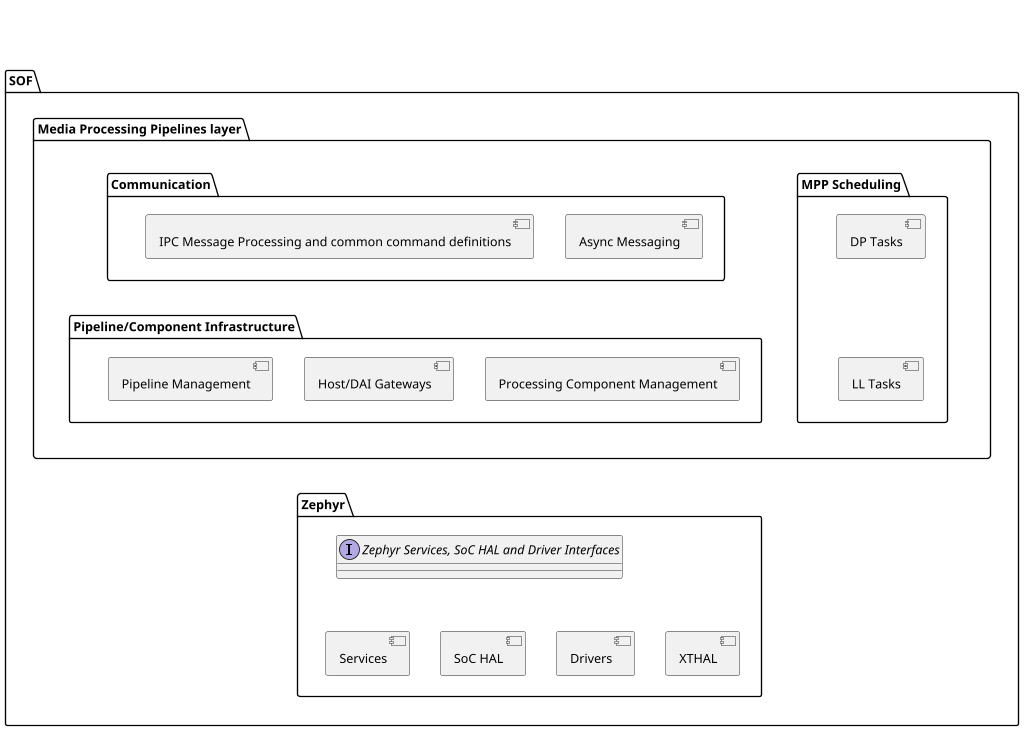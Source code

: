 @startuml

allowmixing

scale max 1024 width

package "SOF" {

	package "Media Processing Pipelines layer" as MEDIA_PROCESSING_PIPELINES {
		package "MPP Scheduling" as MPP_SCHEDULING {
		component "LL Tasks" as LL_TASKS
		component "DP Tasks" as DP_TASKS

		DP_TASKS -[hidden]down- LL_TASKS
		}

		package "Communication" as COMMUNICATION {
			component "IPC Message Processing and common command definitions" as IPC_MESSAGE_PROCESSING
			component "Async Messaging" as ASYNC_MESSAGING

			IPC_MESSAGE_PROCESSING -[hidden]right- ASYNC_MESSAGING
		}

		package "Pipeline/Component Infrastructure" as PIPELINE_COMPONENT_INFRASTRUCTURE {
			component "Pipeline Management" as PIPELINE_MANAGEMENT
			component "Host/DAI Gateways" as HOST_DAI_GATEWAYS
			component "Processing Component Management" as PROCESSING_COMPONENT_MANAGEMENT

			PIPELINE_MANAGEMENT -[hidden]right- HOST_DAI_GATEWAYS
			HOST_DAI_GATEWAYS -[hidden]right- PROCESSING_COMPONENT_MANAGEMENT
		}

		COMMUNICATION -[hidden]down- PIPELINE_COMPONENT_INFRASTRUCTURE
		COMMUNICATION -[hidden]right- MPP_SCHEDULING
	}

	package "Zephyr" as ZEPHYR {
		interface "Zephyr Services, SoC HAL and Driver Interfaces" as SS

		component "SoC HAL" as SOC
		component "Drivers" as DRIVERS
		component "XTHAL" as XTHAL
		component "Services" as SERVICES

		SS -[hidden]down- SERVICES
		SERVICES -[hidden]right- SOC
		SOC -[hidden]right- DRIVERS
		DRIVERS -[hidden]right- XTHAL
	}

	MEDIA_PROCESSING_PIPELINES -[hidden]down- ZEPHYR
	PIPELINE_COMPONENT_INFRASTRUCTURE -[hidden]down- ZEPHYR
}

@enduml
